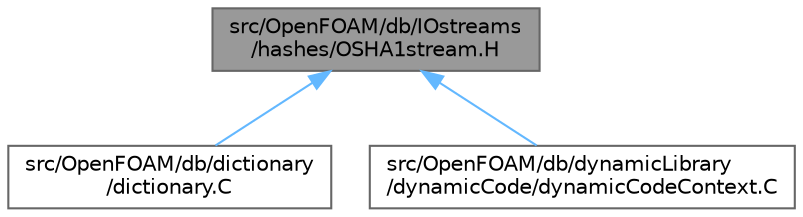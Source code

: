 digraph "src/OpenFOAM/db/IOstreams/hashes/OSHA1stream.H"
{
 // LATEX_PDF_SIZE
  bgcolor="transparent";
  edge [fontname=Helvetica,fontsize=10,labelfontname=Helvetica,labelfontsize=10];
  node [fontname=Helvetica,fontsize=10,shape=box,height=0.2,width=0.4];
  Node1 [id="Node000001",label="src/OpenFOAM/db/IOstreams\l/hashes/OSHA1stream.H",height=0.2,width=0.4,color="gray40", fillcolor="grey60", style="filled", fontcolor="black",tooltip=" "];
  Node1 -> Node2 [id="edge1_Node000001_Node000002",dir="back",color="steelblue1",style="solid",tooltip=" "];
  Node2 [id="Node000002",label="src/OpenFOAM/db/dictionary\l/dictionary.C",height=0.2,width=0.4,color="grey40", fillcolor="white", style="filled",URL="$dictionary_8C.html",tooltip=" "];
  Node1 -> Node3 [id="edge2_Node000001_Node000003",dir="back",color="steelblue1",style="solid",tooltip=" "];
  Node3 [id="Node000003",label="src/OpenFOAM/db/dynamicLibrary\l/dynamicCode/dynamicCodeContext.C",height=0.2,width=0.4,color="grey40", fillcolor="white", style="filled",URL="$dynamicCodeContext_8C.html",tooltip=" "];
}
